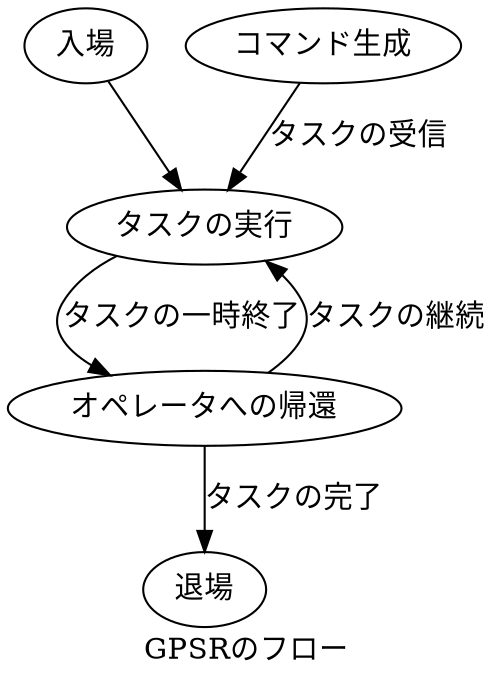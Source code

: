 digraph G{
	label="GPSRのフロー"
	"入場" -> "タスクの実行"
	"コマンド生成" -> "タスクの実行"[label="タスクの受信"]
	"タスクの実行" -> "オペレータへの帰還"[label="タスクの一時終了"]
	"オペレータへの帰還" -> "タスクの実行"[label="タスクの継続"]
	"オペレータへの帰還" -> "退場"[label="タスクの完了"]
}